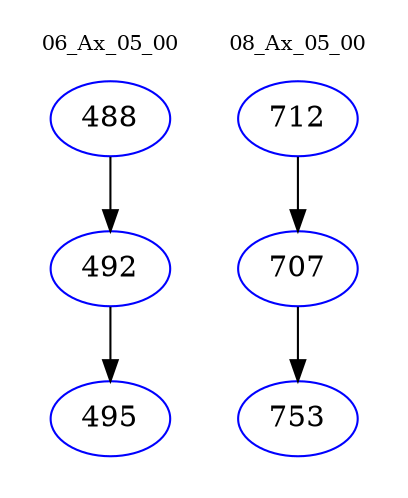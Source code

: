 digraph{
subgraph cluster_0 {
color = white
label = "06_Ax_05_00";
fontsize=10;
T0_488 [label="488", color="blue"]
T0_488 -> T0_492 [color="black"]
T0_492 [label="492", color="blue"]
T0_492 -> T0_495 [color="black"]
T0_495 [label="495", color="blue"]
}
subgraph cluster_1 {
color = white
label = "08_Ax_05_00";
fontsize=10;
T1_712 [label="712", color="blue"]
T1_712 -> T1_707 [color="black"]
T1_707 [label="707", color="blue"]
T1_707 -> T1_753 [color="black"]
T1_753 [label="753", color="blue"]
}
}
